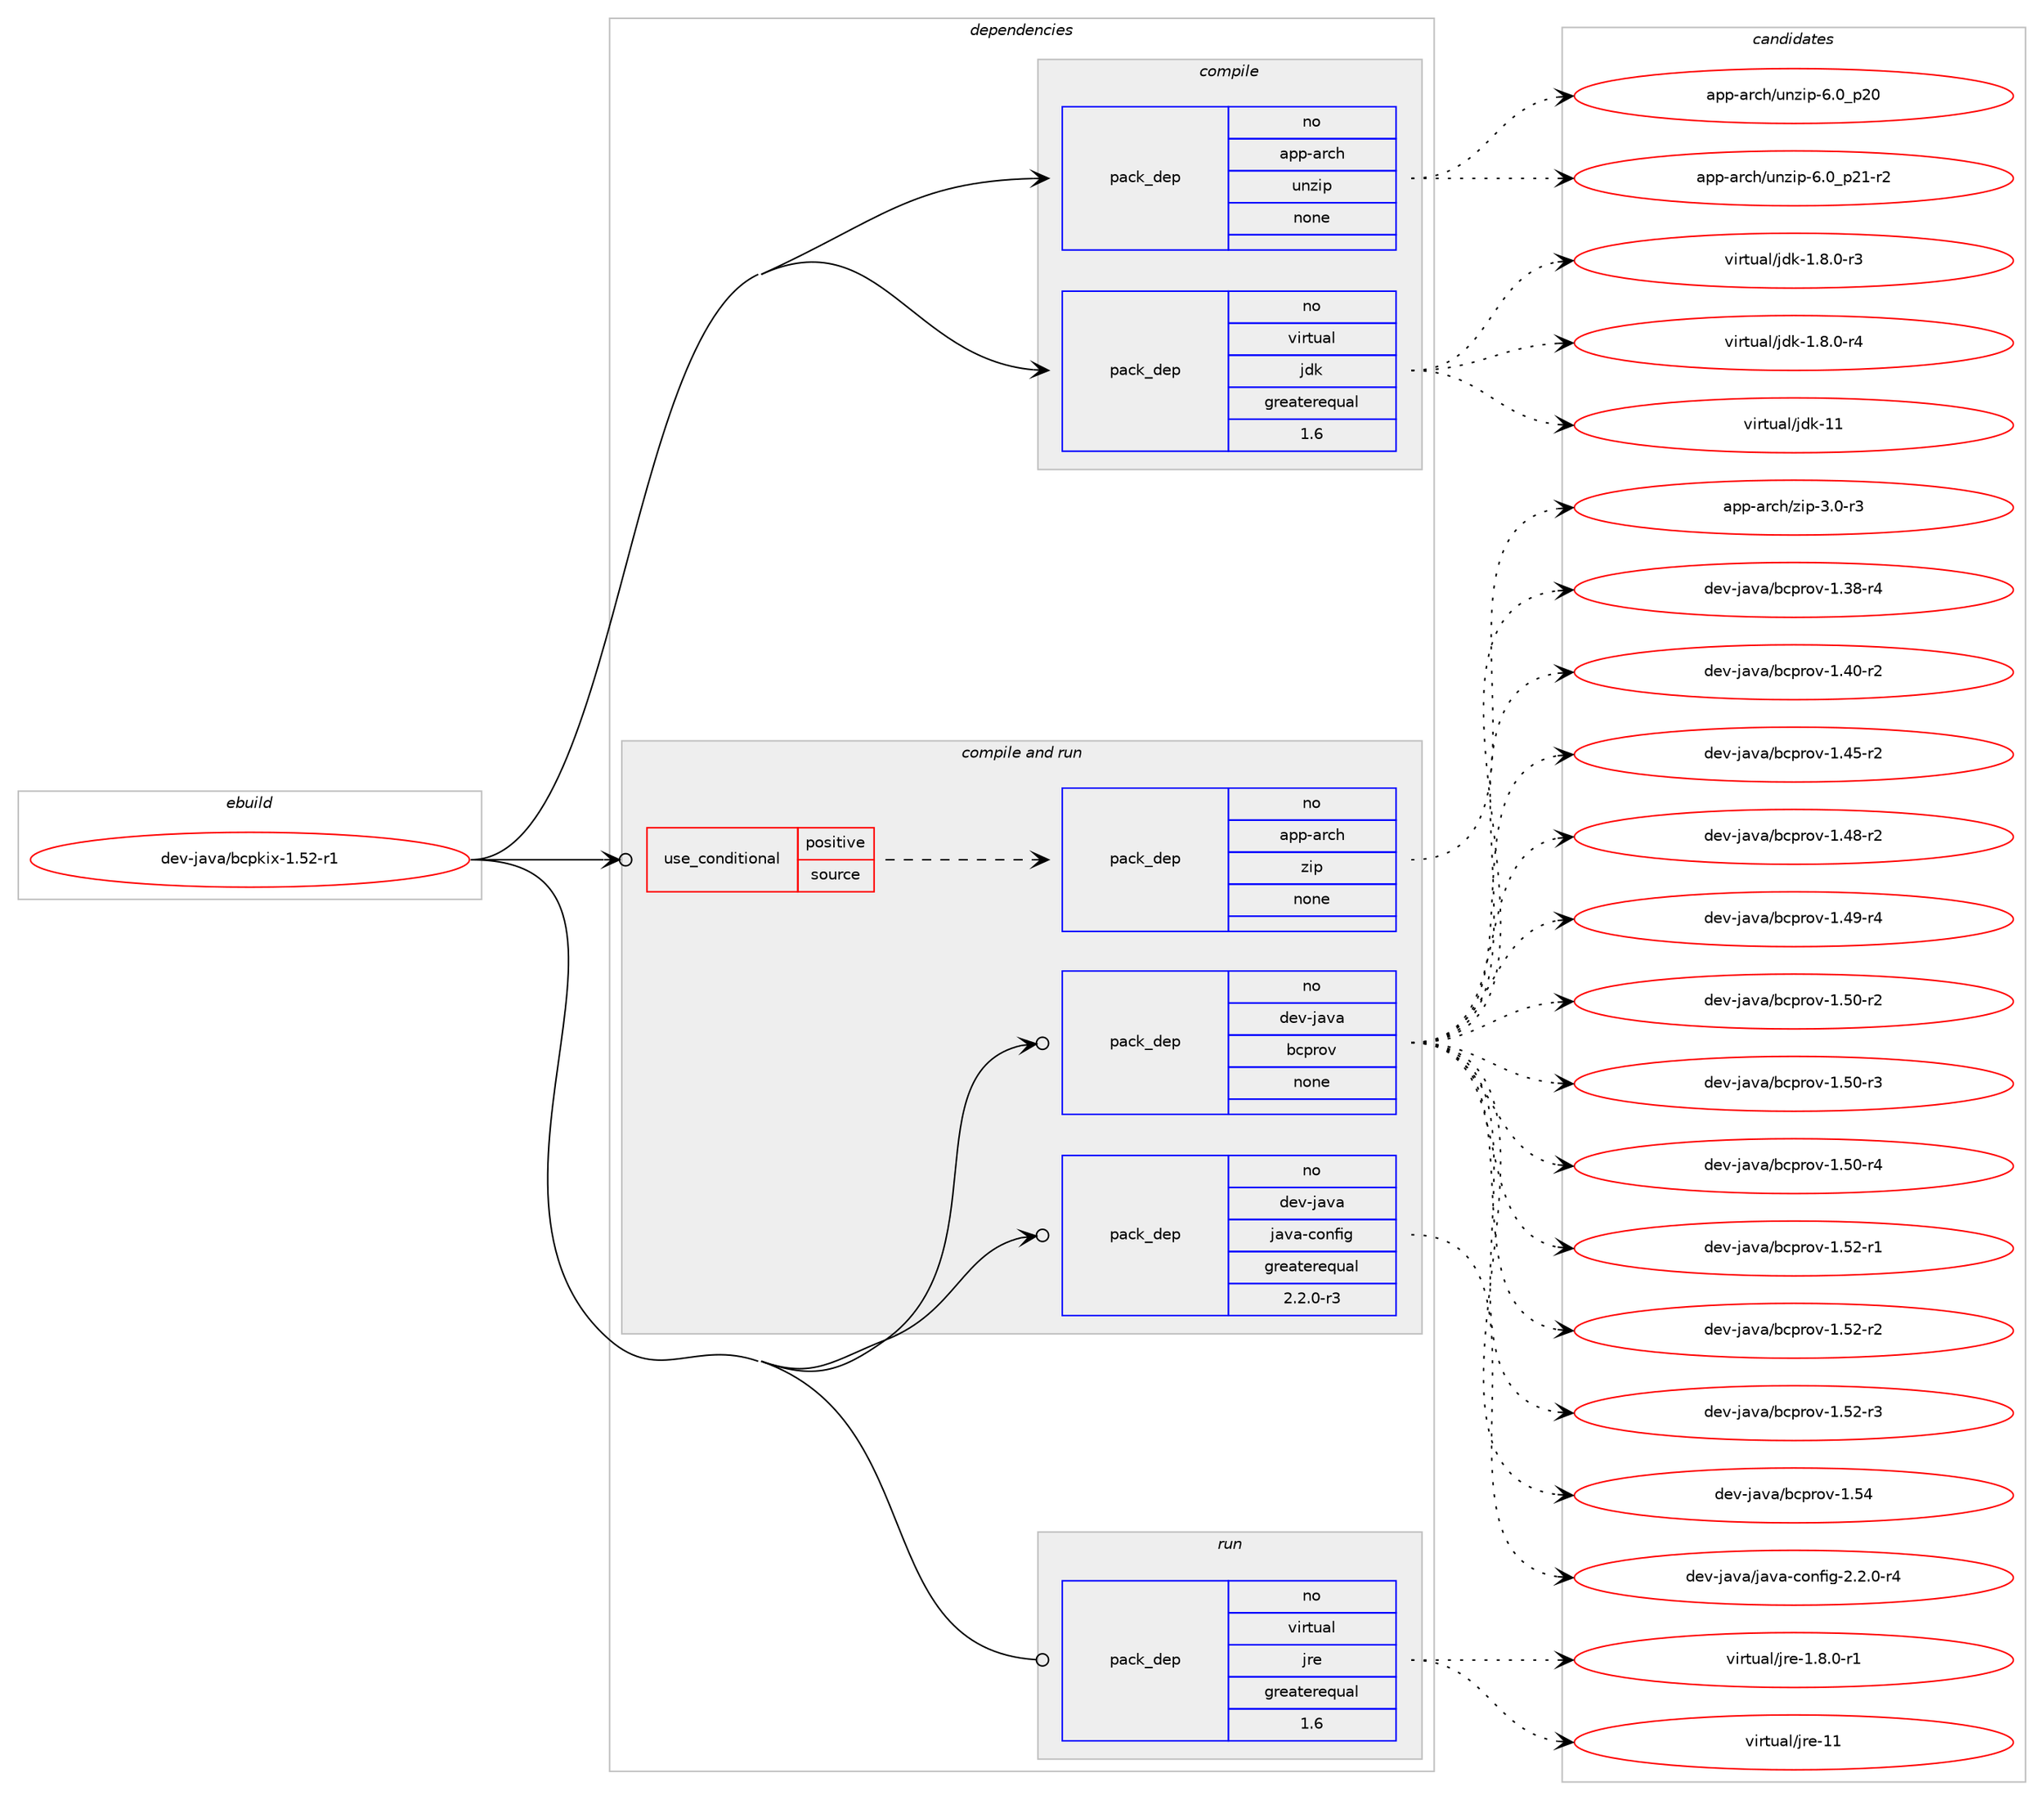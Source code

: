 digraph prolog {

# *************
# Graph options
# *************

newrank=true;
concentrate=true;
compound=true;
graph [rankdir=LR,fontname=Helvetica,fontsize=10,ranksep=1.5];#, ranksep=2.5, nodesep=0.2];
edge  [arrowhead=vee];
node  [fontname=Helvetica,fontsize=10];

# **********
# The ebuild
# **********

subgraph cluster_leftcol {
color=gray;
rank=same;
label=<<i>ebuild</i>>;
id [label="dev-java/bcpkix-1.52-r1", color=red, width=4, href="../dev-java/bcpkix-1.52-r1.svg"];
}

# ****************
# The dependencies
# ****************

subgraph cluster_midcol {
color=gray;
label=<<i>dependencies</i>>;
subgraph cluster_compile {
fillcolor="#eeeeee";
style=filled;
label=<<i>compile</i>>;
subgraph pack966459 {
dependency1351341 [label=<<TABLE BORDER="0" CELLBORDER="1" CELLSPACING="0" CELLPADDING="4" WIDTH="220"><TR><TD ROWSPAN="6" CELLPADDING="30">pack_dep</TD></TR><TR><TD WIDTH="110">no</TD></TR><TR><TD>app-arch</TD></TR><TR><TD>unzip</TD></TR><TR><TD>none</TD></TR><TR><TD></TD></TR></TABLE>>, shape=none, color=blue];
}
id:e -> dependency1351341:w [weight=20,style="solid",arrowhead="vee"];
subgraph pack966460 {
dependency1351342 [label=<<TABLE BORDER="0" CELLBORDER="1" CELLSPACING="0" CELLPADDING="4" WIDTH="220"><TR><TD ROWSPAN="6" CELLPADDING="30">pack_dep</TD></TR><TR><TD WIDTH="110">no</TD></TR><TR><TD>virtual</TD></TR><TR><TD>jdk</TD></TR><TR><TD>greaterequal</TD></TR><TR><TD>1.6</TD></TR></TABLE>>, shape=none, color=blue];
}
id:e -> dependency1351342:w [weight=20,style="solid",arrowhead="vee"];
}
subgraph cluster_compileandrun {
fillcolor="#eeeeee";
style=filled;
label=<<i>compile and run</i>>;
subgraph cond362454 {
dependency1351343 [label=<<TABLE BORDER="0" CELLBORDER="1" CELLSPACING="0" CELLPADDING="4"><TR><TD ROWSPAN="3" CELLPADDING="10">use_conditional</TD></TR><TR><TD>positive</TD></TR><TR><TD>source</TD></TR></TABLE>>, shape=none, color=red];
subgraph pack966461 {
dependency1351344 [label=<<TABLE BORDER="0" CELLBORDER="1" CELLSPACING="0" CELLPADDING="4" WIDTH="220"><TR><TD ROWSPAN="6" CELLPADDING="30">pack_dep</TD></TR><TR><TD WIDTH="110">no</TD></TR><TR><TD>app-arch</TD></TR><TR><TD>zip</TD></TR><TR><TD>none</TD></TR><TR><TD></TD></TR></TABLE>>, shape=none, color=blue];
}
dependency1351343:e -> dependency1351344:w [weight=20,style="dashed",arrowhead="vee"];
}
id:e -> dependency1351343:w [weight=20,style="solid",arrowhead="odotvee"];
subgraph pack966462 {
dependency1351345 [label=<<TABLE BORDER="0" CELLBORDER="1" CELLSPACING="0" CELLPADDING="4" WIDTH="220"><TR><TD ROWSPAN="6" CELLPADDING="30">pack_dep</TD></TR><TR><TD WIDTH="110">no</TD></TR><TR><TD>dev-java</TD></TR><TR><TD>bcprov</TD></TR><TR><TD>none</TD></TR><TR><TD></TD></TR></TABLE>>, shape=none, color=blue];
}
id:e -> dependency1351345:w [weight=20,style="solid",arrowhead="odotvee"];
subgraph pack966463 {
dependency1351346 [label=<<TABLE BORDER="0" CELLBORDER="1" CELLSPACING="0" CELLPADDING="4" WIDTH="220"><TR><TD ROWSPAN="6" CELLPADDING="30">pack_dep</TD></TR><TR><TD WIDTH="110">no</TD></TR><TR><TD>dev-java</TD></TR><TR><TD>java-config</TD></TR><TR><TD>greaterequal</TD></TR><TR><TD>2.2.0-r3</TD></TR></TABLE>>, shape=none, color=blue];
}
id:e -> dependency1351346:w [weight=20,style="solid",arrowhead="odotvee"];
}
subgraph cluster_run {
fillcolor="#eeeeee";
style=filled;
label=<<i>run</i>>;
subgraph pack966464 {
dependency1351347 [label=<<TABLE BORDER="0" CELLBORDER="1" CELLSPACING="0" CELLPADDING="4" WIDTH="220"><TR><TD ROWSPAN="6" CELLPADDING="30">pack_dep</TD></TR><TR><TD WIDTH="110">no</TD></TR><TR><TD>virtual</TD></TR><TR><TD>jre</TD></TR><TR><TD>greaterequal</TD></TR><TR><TD>1.6</TD></TR></TABLE>>, shape=none, color=blue];
}
id:e -> dependency1351347:w [weight=20,style="solid",arrowhead="odot"];
}
}

# **************
# The candidates
# **************

subgraph cluster_choices {
rank=same;
color=gray;
label=<<i>candidates</i>>;

subgraph choice966459 {
color=black;
nodesep=1;
choice971121124597114991044711711012210511245544648951125048 [label="app-arch/unzip-6.0_p20", color=red, width=4,href="../app-arch/unzip-6.0_p20.svg"];
choice9711211245971149910447117110122105112455446489511250494511450 [label="app-arch/unzip-6.0_p21-r2", color=red, width=4,href="../app-arch/unzip-6.0_p21-r2.svg"];
dependency1351341:e -> choice971121124597114991044711711012210511245544648951125048:w [style=dotted,weight="100"];
dependency1351341:e -> choice9711211245971149910447117110122105112455446489511250494511450:w [style=dotted,weight="100"];
}
subgraph choice966460 {
color=black;
nodesep=1;
choice11810511411611797108471061001074549465646484511451 [label="virtual/jdk-1.8.0-r3", color=red, width=4,href="../virtual/jdk-1.8.0-r3.svg"];
choice11810511411611797108471061001074549465646484511452 [label="virtual/jdk-1.8.0-r4", color=red, width=4,href="../virtual/jdk-1.8.0-r4.svg"];
choice1181051141161179710847106100107454949 [label="virtual/jdk-11", color=red, width=4,href="../virtual/jdk-11.svg"];
dependency1351342:e -> choice11810511411611797108471061001074549465646484511451:w [style=dotted,weight="100"];
dependency1351342:e -> choice11810511411611797108471061001074549465646484511452:w [style=dotted,weight="100"];
dependency1351342:e -> choice1181051141161179710847106100107454949:w [style=dotted,weight="100"];
}
subgraph choice966461 {
color=black;
nodesep=1;
choice9711211245971149910447122105112455146484511451 [label="app-arch/zip-3.0-r3", color=red, width=4,href="../app-arch/zip-3.0-r3.svg"];
dependency1351344:e -> choice9711211245971149910447122105112455146484511451:w [style=dotted,weight="100"];
}
subgraph choice966462 {
color=black;
nodesep=1;
choice10010111845106971189747989911211411111845494651564511452 [label="dev-java/bcprov-1.38-r4", color=red, width=4,href="../dev-java/bcprov-1.38-r4.svg"];
choice10010111845106971189747989911211411111845494652484511450 [label="dev-java/bcprov-1.40-r2", color=red, width=4,href="../dev-java/bcprov-1.40-r2.svg"];
choice10010111845106971189747989911211411111845494652534511450 [label="dev-java/bcprov-1.45-r2", color=red, width=4,href="../dev-java/bcprov-1.45-r2.svg"];
choice10010111845106971189747989911211411111845494652564511450 [label="dev-java/bcprov-1.48-r2", color=red, width=4,href="../dev-java/bcprov-1.48-r2.svg"];
choice10010111845106971189747989911211411111845494652574511452 [label="dev-java/bcprov-1.49-r4", color=red, width=4,href="../dev-java/bcprov-1.49-r4.svg"];
choice10010111845106971189747989911211411111845494653484511450 [label="dev-java/bcprov-1.50-r2", color=red, width=4,href="../dev-java/bcprov-1.50-r2.svg"];
choice10010111845106971189747989911211411111845494653484511451 [label="dev-java/bcprov-1.50-r3", color=red, width=4,href="../dev-java/bcprov-1.50-r3.svg"];
choice10010111845106971189747989911211411111845494653484511452 [label="dev-java/bcprov-1.50-r4", color=red, width=4,href="../dev-java/bcprov-1.50-r4.svg"];
choice10010111845106971189747989911211411111845494653504511449 [label="dev-java/bcprov-1.52-r1", color=red, width=4,href="../dev-java/bcprov-1.52-r1.svg"];
choice10010111845106971189747989911211411111845494653504511450 [label="dev-java/bcprov-1.52-r2", color=red, width=4,href="../dev-java/bcprov-1.52-r2.svg"];
choice10010111845106971189747989911211411111845494653504511451 [label="dev-java/bcprov-1.52-r3", color=red, width=4,href="../dev-java/bcprov-1.52-r3.svg"];
choice1001011184510697118974798991121141111184549465352 [label="dev-java/bcprov-1.54", color=red, width=4,href="../dev-java/bcprov-1.54.svg"];
dependency1351345:e -> choice10010111845106971189747989911211411111845494651564511452:w [style=dotted,weight="100"];
dependency1351345:e -> choice10010111845106971189747989911211411111845494652484511450:w [style=dotted,weight="100"];
dependency1351345:e -> choice10010111845106971189747989911211411111845494652534511450:w [style=dotted,weight="100"];
dependency1351345:e -> choice10010111845106971189747989911211411111845494652564511450:w [style=dotted,weight="100"];
dependency1351345:e -> choice10010111845106971189747989911211411111845494652574511452:w [style=dotted,weight="100"];
dependency1351345:e -> choice10010111845106971189747989911211411111845494653484511450:w [style=dotted,weight="100"];
dependency1351345:e -> choice10010111845106971189747989911211411111845494653484511451:w [style=dotted,weight="100"];
dependency1351345:e -> choice10010111845106971189747989911211411111845494653484511452:w [style=dotted,weight="100"];
dependency1351345:e -> choice10010111845106971189747989911211411111845494653504511449:w [style=dotted,weight="100"];
dependency1351345:e -> choice10010111845106971189747989911211411111845494653504511450:w [style=dotted,weight="100"];
dependency1351345:e -> choice10010111845106971189747989911211411111845494653504511451:w [style=dotted,weight="100"];
dependency1351345:e -> choice1001011184510697118974798991121141111184549465352:w [style=dotted,weight="100"];
}
subgraph choice966463 {
color=black;
nodesep=1;
choice10010111845106971189747106971189745991111101021051034550465046484511452 [label="dev-java/java-config-2.2.0-r4", color=red, width=4,href="../dev-java/java-config-2.2.0-r4.svg"];
dependency1351346:e -> choice10010111845106971189747106971189745991111101021051034550465046484511452:w [style=dotted,weight="100"];
}
subgraph choice966464 {
color=black;
nodesep=1;
choice11810511411611797108471061141014549465646484511449 [label="virtual/jre-1.8.0-r1", color=red, width=4,href="../virtual/jre-1.8.0-r1.svg"];
choice1181051141161179710847106114101454949 [label="virtual/jre-11", color=red, width=4,href="../virtual/jre-11.svg"];
dependency1351347:e -> choice11810511411611797108471061141014549465646484511449:w [style=dotted,weight="100"];
dependency1351347:e -> choice1181051141161179710847106114101454949:w [style=dotted,weight="100"];
}
}

}
